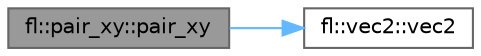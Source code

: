 digraph "fl::pair_xy::pair_xy"
{
 // INTERACTIVE_SVG=YES
 // LATEX_PDF_SIZE
  bgcolor="transparent";
  edge [fontname=Helvetica,fontsize=10,labelfontname=Helvetica,labelfontsize=10];
  node [fontname=Helvetica,fontsize=10,shape=box,height=0.2,width=0.4];
  rankdir="LR";
  Node1 [id="Node000001",label="fl::pair_xy::pair_xy",height=0.2,width=0.4,color="gray40", fillcolor="grey60", style="filled", fontcolor="black",tooltip=" "];
  Node1 -> Node2 [id="edge1_Node000001_Node000002",color="steelblue1",style="solid",tooltip=" "];
  Node2 [id="Node000002",label="fl::vec2::vec2",height=0.2,width=0.4,color="grey40", fillcolor="white", style="filled",URL="$d5/d5d/structfl_1_1vec2_ababe05053eab466e1b757d5837798521.html#ababe05053eab466e1b757d5837798521",tooltip=" "];
}

